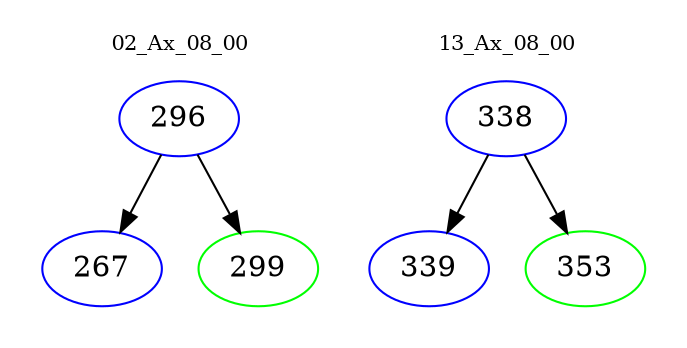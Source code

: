 digraph{
subgraph cluster_0 {
color = white
label = "02_Ax_08_00";
fontsize=10;
T0_296 [label="296", color="blue"]
T0_296 -> T0_267 [color="black"]
T0_267 [label="267", color="blue"]
T0_296 -> T0_299 [color="black"]
T0_299 [label="299", color="green"]
}
subgraph cluster_1 {
color = white
label = "13_Ax_08_00";
fontsize=10;
T1_338 [label="338", color="blue"]
T1_338 -> T1_339 [color="black"]
T1_339 [label="339", color="blue"]
T1_338 -> T1_353 [color="black"]
T1_353 [label="353", color="green"]
}
}
